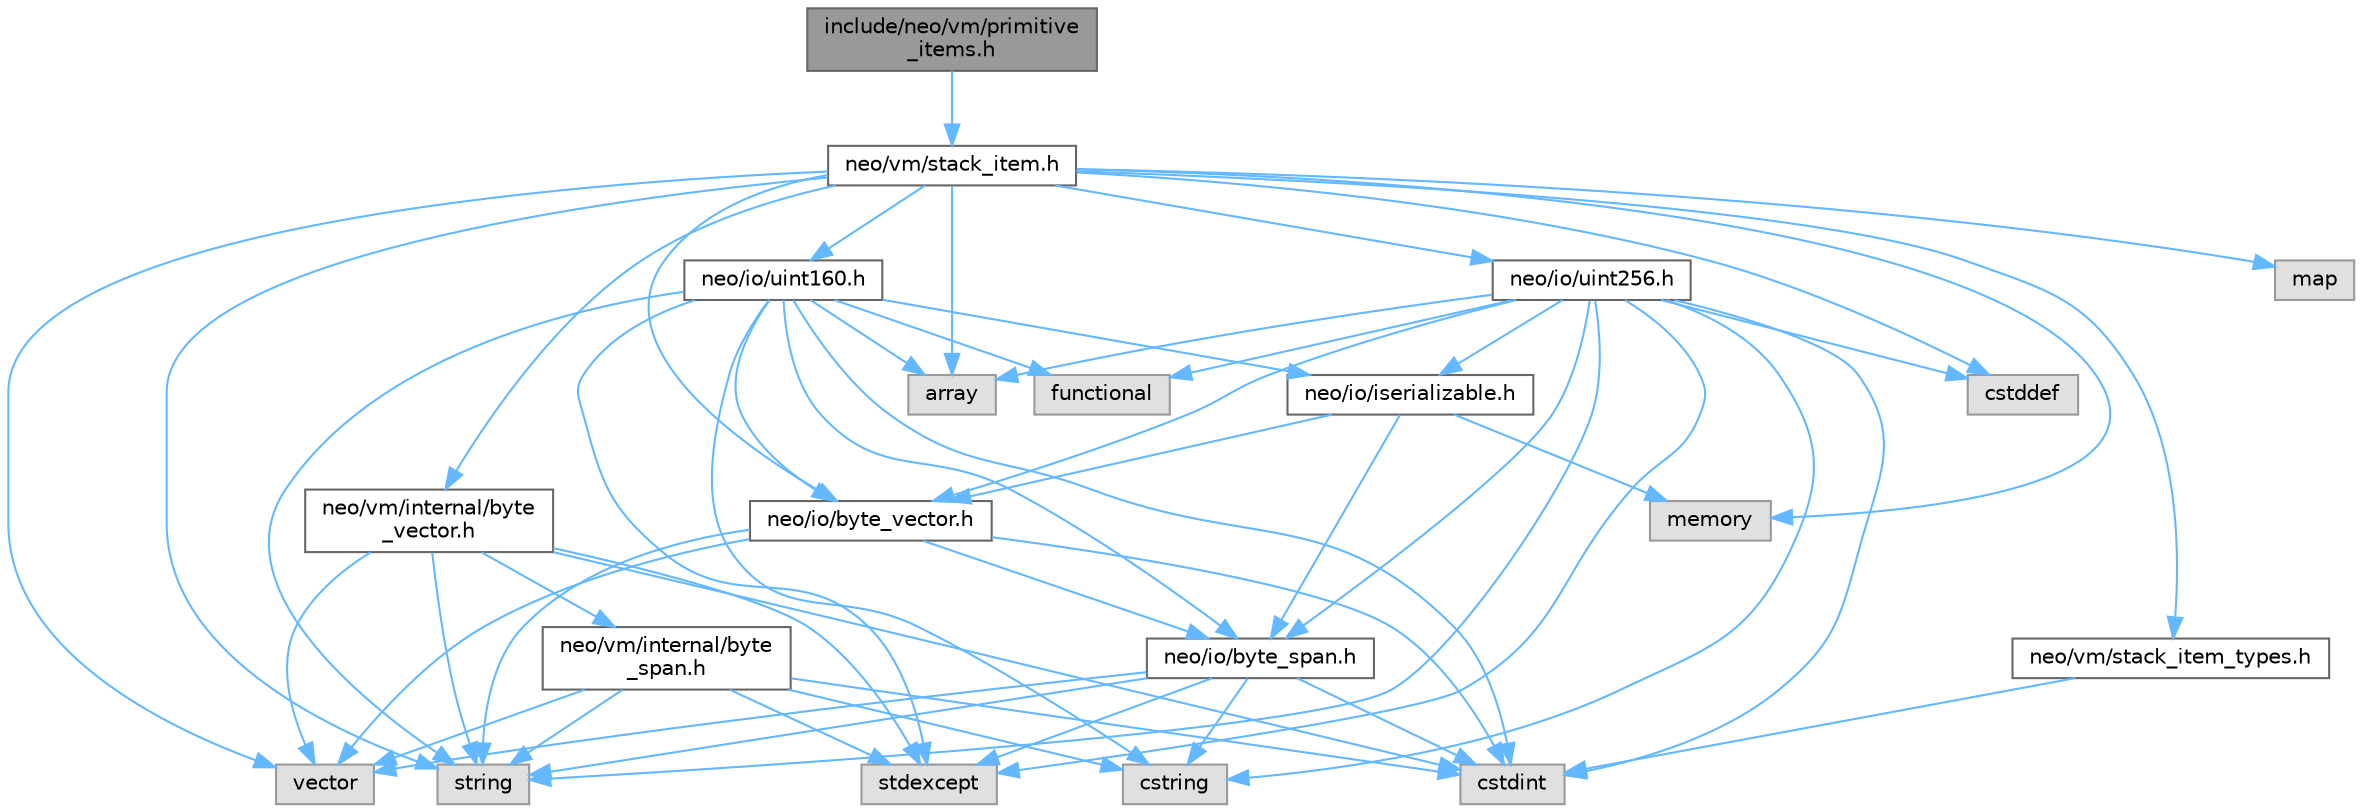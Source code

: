 digraph "include/neo/vm/primitive_items.h"
{
 // LATEX_PDF_SIZE
  bgcolor="transparent";
  edge [fontname=Helvetica,fontsize=10,labelfontname=Helvetica,labelfontsize=10];
  node [fontname=Helvetica,fontsize=10,shape=box,height=0.2,width=0.4];
  Node1 [id="Node000001",label="include/neo/vm/primitive\l_items.h",height=0.2,width=0.4,color="gray40", fillcolor="grey60", style="filled", fontcolor="black",tooltip=" "];
  Node1 -> Node2 [id="edge55_Node000001_Node000002",color="steelblue1",style="solid",tooltip=" "];
  Node2 [id="Node000002",label="neo/vm/stack_item.h",height=0.2,width=0.4,color="grey40", fillcolor="white", style="filled",URL="$stack__item_8h.html",tooltip=" "];
  Node2 -> Node3 [id="edge56_Node000002_Node000003",color="steelblue1",style="solid",tooltip=" "];
  Node3 [id="Node000003",label="neo/io/byte_vector.h",height=0.2,width=0.4,color="grey40", fillcolor="white", style="filled",URL="$io_2byte__vector_8h.html",tooltip=" "];
  Node3 -> Node4 [id="edge57_Node000003_Node000004",color="steelblue1",style="solid",tooltip=" "];
  Node4 [id="Node000004",label="neo/io/byte_span.h",height=0.2,width=0.4,color="grey40", fillcolor="white", style="filled",URL="$io_2byte__span_8h.html",tooltip=" "];
  Node4 -> Node5 [id="edge58_Node000004_Node000005",color="steelblue1",style="solid",tooltip=" "];
  Node5 [id="Node000005",label="cstdint",height=0.2,width=0.4,color="grey60", fillcolor="#E0E0E0", style="filled",tooltip=" "];
  Node4 -> Node6 [id="edge59_Node000004_Node000006",color="steelblue1",style="solid",tooltip=" "];
  Node6 [id="Node000006",label="cstring",height=0.2,width=0.4,color="grey60", fillcolor="#E0E0E0", style="filled",tooltip=" "];
  Node4 -> Node7 [id="edge60_Node000004_Node000007",color="steelblue1",style="solid",tooltip=" "];
  Node7 [id="Node000007",label="stdexcept",height=0.2,width=0.4,color="grey60", fillcolor="#E0E0E0", style="filled",tooltip=" "];
  Node4 -> Node8 [id="edge61_Node000004_Node000008",color="steelblue1",style="solid",tooltip=" "];
  Node8 [id="Node000008",label="string",height=0.2,width=0.4,color="grey60", fillcolor="#E0E0E0", style="filled",tooltip=" "];
  Node4 -> Node9 [id="edge62_Node000004_Node000009",color="steelblue1",style="solid",tooltip=" "];
  Node9 [id="Node000009",label="vector",height=0.2,width=0.4,color="grey60", fillcolor="#E0E0E0", style="filled",tooltip=" "];
  Node3 -> Node5 [id="edge63_Node000003_Node000005",color="steelblue1",style="solid",tooltip=" "];
  Node3 -> Node8 [id="edge64_Node000003_Node000008",color="steelblue1",style="solid",tooltip=" "];
  Node3 -> Node9 [id="edge65_Node000003_Node000009",color="steelblue1",style="solid",tooltip=" "];
  Node2 -> Node10 [id="edge66_Node000002_Node000010",color="steelblue1",style="solid",tooltip=" "];
  Node10 [id="Node000010",label="neo/io/uint160.h",height=0.2,width=0.4,color="grey40", fillcolor="white", style="filled",URL="$uint160_8h.html",tooltip=" "];
  Node10 -> Node4 [id="edge67_Node000010_Node000004",color="steelblue1",style="solid",tooltip=" "];
  Node10 -> Node3 [id="edge68_Node000010_Node000003",color="steelblue1",style="solid",tooltip=" "];
  Node10 -> Node11 [id="edge69_Node000010_Node000011",color="steelblue1",style="solid",tooltip=" "];
  Node11 [id="Node000011",label="neo/io/iserializable.h",height=0.2,width=0.4,color="grey40", fillcolor="white", style="filled",URL="$iserializable_8h.html",tooltip=" "];
  Node11 -> Node4 [id="edge70_Node000011_Node000004",color="steelblue1",style="solid",tooltip=" "];
  Node11 -> Node3 [id="edge71_Node000011_Node000003",color="steelblue1",style="solid",tooltip=" "];
  Node11 -> Node12 [id="edge72_Node000011_Node000012",color="steelblue1",style="solid",tooltip=" "];
  Node12 [id="Node000012",label="memory",height=0.2,width=0.4,color="grey60", fillcolor="#E0E0E0", style="filled",tooltip=" "];
  Node10 -> Node13 [id="edge73_Node000010_Node000013",color="steelblue1",style="solid",tooltip=" "];
  Node13 [id="Node000013",label="array",height=0.2,width=0.4,color="grey60", fillcolor="#E0E0E0", style="filled",tooltip=" "];
  Node10 -> Node5 [id="edge74_Node000010_Node000005",color="steelblue1",style="solid",tooltip=" "];
  Node10 -> Node6 [id="edge75_Node000010_Node000006",color="steelblue1",style="solid",tooltip=" "];
  Node10 -> Node14 [id="edge76_Node000010_Node000014",color="steelblue1",style="solid",tooltip=" "];
  Node14 [id="Node000014",label="functional",height=0.2,width=0.4,color="grey60", fillcolor="#E0E0E0", style="filled",tooltip=" "];
  Node10 -> Node7 [id="edge77_Node000010_Node000007",color="steelblue1",style="solid",tooltip=" "];
  Node10 -> Node8 [id="edge78_Node000010_Node000008",color="steelblue1",style="solid",tooltip=" "];
  Node2 -> Node15 [id="edge79_Node000002_Node000015",color="steelblue1",style="solid",tooltip=" "];
  Node15 [id="Node000015",label="neo/io/uint256.h",height=0.2,width=0.4,color="grey40", fillcolor="white", style="filled",URL="$uint256_8h.html",tooltip=" "];
  Node15 -> Node4 [id="edge80_Node000015_Node000004",color="steelblue1",style="solid",tooltip=" "];
  Node15 -> Node3 [id="edge81_Node000015_Node000003",color="steelblue1",style="solid",tooltip=" "];
  Node15 -> Node11 [id="edge82_Node000015_Node000011",color="steelblue1",style="solid",tooltip=" "];
  Node15 -> Node13 [id="edge83_Node000015_Node000013",color="steelblue1",style="solid",tooltip=" "];
  Node15 -> Node16 [id="edge84_Node000015_Node000016",color="steelblue1",style="solid",tooltip=" "];
  Node16 [id="Node000016",label="cstddef",height=0.2,width=0.4,color="grey60", fillcolor="#E0E0E0", style="filled",tooltip=" "];
  Node15 -> Node5 [id="edge85_Node000015_Node000005",color="steelblue1",style="solid",tooltip=" "];
  Node15 -> Node6 [id="edge86_Node000015_Node000006",color="steelblue1",style="solid",tooltip=" "];
  Node15 -> Node14 [id="edge87_Node000015_Node000014",color="steelblue1",style="solid",tooltip=" "];
  Node15 -> Node7 [id="edge88_Node000015_Node000007",color="steelblue1",style="solid",tooltip=" "];
  Node15 -> Node8 [id="edge89_Node000015_Node000008",color="steelblue1",style="solid",tooltip=" "];
  Node2 -> Node17 [id="edge90_Node000002_Node000017",color="steelblue1",style="solid",tooltip=" "];
  Node17 [id="Node000017",label="neo/vm/internal/byte\l_vector.h",height=0.2,width=0.4,color="grey40", fillcolor="white", style="filled",URL="$vm_2internal_2byte__vector_8h.html",tooltip=" "];
  Node17 -> Node18 [id="edge91_Node000017_Node000018",color="steelblue1",style="solid",tooltip=" "];
  Node18 [id="Node000018",label="neo/vm/internal/byte\l_span.h",height=0.2,width=0.4,color="grey40", fillcolor="white", style="filled",URL="$vm_2internal_2byte__span_8h.html",tooltip=" "];
  Node18 -> Node5 [id="edge92_Node000018_Node000005",color="steelblue1",style="solid",tooltip=" "];
  Node18 -> Node6 [id="edge93_Node000018_Node000006",color="steelblue1",style="solid",tooltip=" "];
  Node18 -> Node7 [id="edge94_Node000018_Node000007",color="steelblue1",style="solid",tooltip=" "];
  Node18 -> Node8 [id="edge95_Node000018_Node000008",color="steelblue1",style="solid",tooltip=" "];
  Node18 -> Node9 [id="edge96_Node000018_Node000009",color="steelblue1",style="solid",tooltip=" "];
  Node17 -> Node5 [id="edge97_Node000017_Node000005",color="steelblue1",style="solid",tooltip=" "];
  Node17 -> Node7 [id="edge98_Node000017_Node000007",color="steelblue1",style="solid",tooltip=" "];
  Node17 -> Node8 [id="edge99_Node000017_Node000008",color="steelblue1",style="solid",tooltip=" "];
  Node17 -> Node9 [id="edge100_Node000017_Node000009",color="steelblue1",style="solid",tooltip=" "];
  Node2 -> Node19 [id="edge101_Node000002_Node000019",color="steelblue1",style="solid",tooltip=" "];
  Node19 [id="Node000019",label="neo/vm/stack_item_types.h",height=0.2,width=0.4,color="grey40", fillcolor="white", style="filled",URL="$stack__item__types_8h.html",tooltip=" "];
  Node19 -> Node5 [id="edge102_Node000019_Node000005",color="steelblue1",style="solid",tooltip=" "];
  Node2 -> Node13 [id="edge103_Node000002_Node000013",color="steelblue1",style="solid",tooltip=" "];
  Node2 -> Node16 [id="edge104_Node000002_Node000016",color="steelblue1",style="solid",tooltip=" "];
  Node2 -> Node20 [id="edge105_Node000002_Node000020",color="steelblue1",style="solid",tooltip=" "];
  Node20 [id="Node000020",label="map",height=0.2,width=0.4,color="grey60", fillcolor="#E0E0E0", style="filled",tooltip=" "];
  Node2 -> Node12 [id="edge106_Node000002_Node000012",color="steelblue1",style="solid",tooltip=" "];
  Node2 -> Node8 [id="edge107_Node000002_Node000008",color="steelblue1",style="solid",tooltip=" "];
  Node2 -> Node9 [id="edge108_Node000002_Node000009",color="steelblue1",style="solid",tooltip=" "];
}
